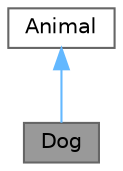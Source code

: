 digraph "Dog"
{
 // LATEX_PDF_SIZE
  bgcolor="transparent";
  edge [fontname=Helvetica,fontsize=10,labelfontname=Helvetica,labelfontsize=10];
  node [fontname=Helvetica,fontsize=10,shape=box,height=0.2,width=0.4];
  Node1 [id="Node000001",label="Dog",height=0.2,width=0.4,color="gray40", fillcolor="grey60", style="filled", fontcolor="black",tooltip="Derived class representing a dog."];
  Node2 -> Node1 [id="edge1_Node000001_Node000002",dir="back",color="steelblue1",style="solid",tooltip=" "];
  Node2 [id="Node000002",label="Animal",height=0.2,width=0.4,color="gray40", fillcolor="white", style="filled",URL="$classAnimal.html",tooltip="Base class representing a general animal."];
}
